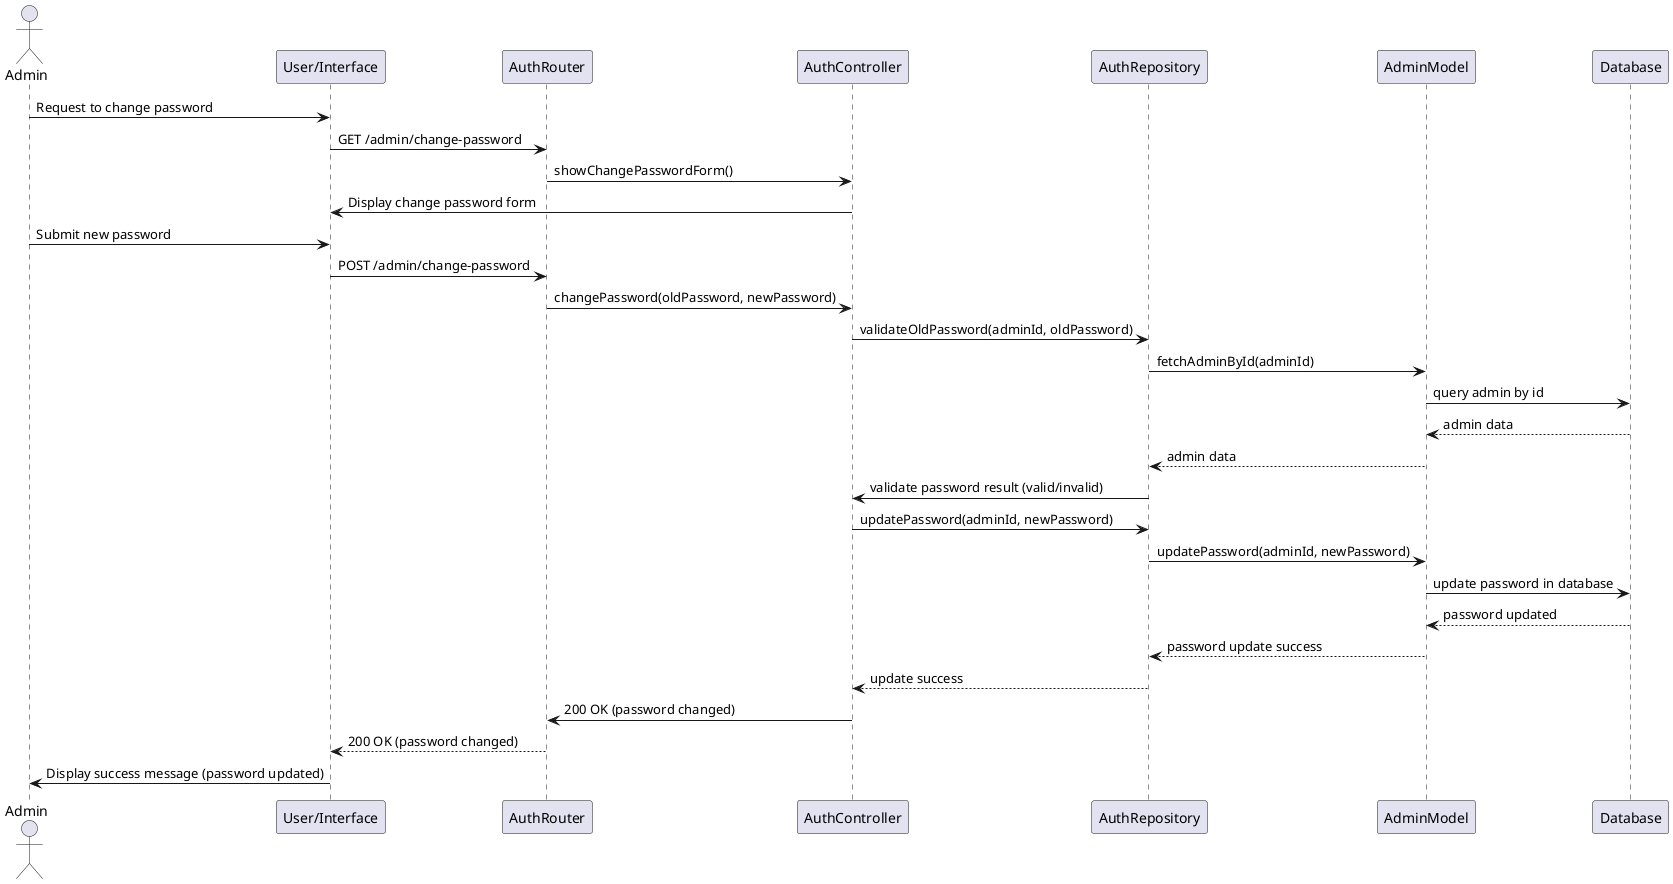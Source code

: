 @startuml
actor Admin
participant "User/Interface" as UI
participant "AuthRouter" as Router
participant "AuthController" as Controller
participant "AuthRepository" as Repository
participant "AdminModel" as AdminModel
participant "Database" as DB

Admin -> UI: Request to change password
UI -> Router: GET /admin/change-password
Router -> Controller: showChangePasswordForm()
Controller -> UI: Display change password form

Admin -> UI: Submit new password
UI -> Router: POST /admin/change-password
Router -> Controller: changePassword(oldPassword, newPassword)
Controller -> Repository: validateOldPassword(adminId, oldPassword)

Repository -> AdminModel: fetchAdminById(adminId)
AdminModel -> DB: query admin by id
DB --> AdminModel: admin data
AdminModel --> Repository: admin data

Repository -> Controller: validate password result (valid/invalid)
Controller -> Repository: updatePassword(adminId, newPassword)

Repository -> AdminModel: updatePassword(adminId, newPassword)
AdminModel -> DB: update password in database
DB --> AdminModel: password updated
AdminModel --> Repository: password update success
Repository --> Controller: update success
Controller -> Router: 200 OK (password changed)
Router --> UI: 200 OK (password changed)
UI -> Admin: Display success message (password updated)
@enduml
